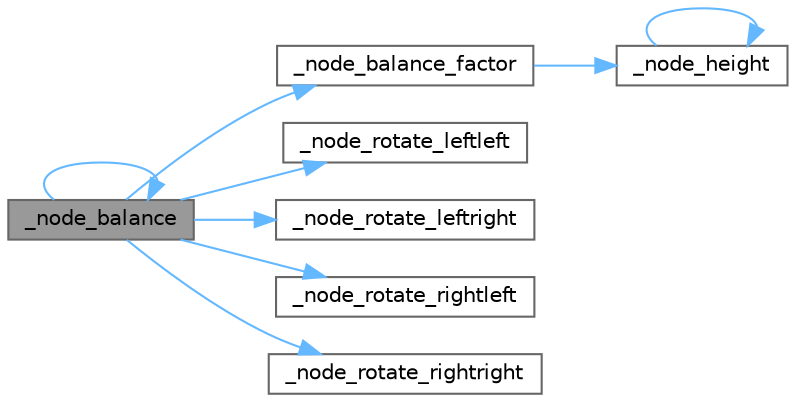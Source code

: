 digraph "_node_balance"
{
 // INTERACTIVE_SVG=YES
 // LATEX_PDF_SIZE
  bgcolor="transparent";
  edge [fontname=Helvetica,fontsize=10,labelfontname=Helvetica,labelfontsize=10];
  node [fontname=Helvetica,fontsize=10,shape=box,height=0.2,width=0.4];
  rankdir="LR";
  Node1 [id="Node000001",label="_node_balance",height=0.2,width=0.4,color="gray40", fillcolor="grey60", style="filled", fontcolor="black",tooltip=" "];
  Node1 -> Node1 [id="edge1_Node000001_Node000001",color="steelblue1",style="solid",tooltip=" "];
  Node1 -> Node2 [id="edge2_Node000001_Node000002",color="steelblue1",style="solid",tooltip=" "];
  Node2 [id="Node000002",label="_node_balance_factor",height=0.2,width=0.4,color="grey40", fillcolor="white", style="filled",URL="$avltree_8c.html#ad302b38794c155c12839bfb174420b7b",tooltip=" "];
  Node2 -> Node3 [id="edge3_Node000002_Node000003",color="steelblue1",style="solid",tooltip=" "];
  Node3 [id="Node000003",label="_node_height",height=0.2,width=0.4,color="grey40", fillcolor="white", style="filled",URL="$avltree_8c.html#a9c2fe9f761b42a5763b0a54960407fdb",tooltip=" "];
  Node3 -> Node3 [id="edge4_Node000003_Node000003",color="steelblue1",style="solid",tooltip=" "];
  Node1 -> Node4 [id="edge5_Node000001_Node000004",color="steelblue1",style="solid",tooltip=" "];
  Node4 [id="Node000004",label="_node_rotate_leftleft",height=0.2,width=0.4,color="grey40", fillcolor="white", style="filled",URL="$avltree_8c.html#abacf5762e086524e6c330fc423ca0f29",tooltip=" "];
  Node1 -> Node5 [id="edge6_Node000001_Node000005",color="steelblue1",style="solid",tooltip=" "];
  Node5 [id="Node000005",label="_node_rotate_leftright",height=0.2,width=0.4,color="grey40", fillcolor="white", style="filled",URL="$avltree_8c.html#a68014848fecb2fa2123ab65da6644175",tooltip=" "];
  Node1 -> Node6 [id="edge7_Node000001_Node000006",color="steelblue1",style="solid",tooltip=" "];
  Node6 [id="Node000006",label="_node_rotate_rightleft",height=0.2,width=0.4,color="grey40", fillcolor="white", style="filled",URL="$avltree_8c.html#ac68caaea5bbf14cd2c10429bb3a7ee4c",tooltip=" "];
  Node1 -> Node7 [id="edge8_Node000001_Node000007",color="steelblue1",style="solid",tooltip=" "];
  Node7 [id="Node000007",label="_node_rotate_rightright",height=0.2,width=0.4,color="grey40", fillcolor="white", style="filled",URL="$avltree_8c.html#a1731bd42e319053bc53156c76776c27a",tooltip=" "];
}
